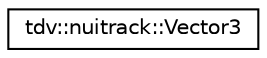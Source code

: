 digraph "Graphical Class Hierarchy"
{
  edge [fontname="Helvetica",fontsize="10",labelfontname="Helvetica",labelfontsize="10"];
  node [fontname="Helvetica",fontsize="10",shape=record];
  rankdir="LR";
  Node1 [label="tdv::nuitrack::Vector3",height=0.2,width=0.4,color="black", fillcolor="white", style="filled",URL="$structtdv_1_1nuitrack_1_1Vector3.html"];
}
